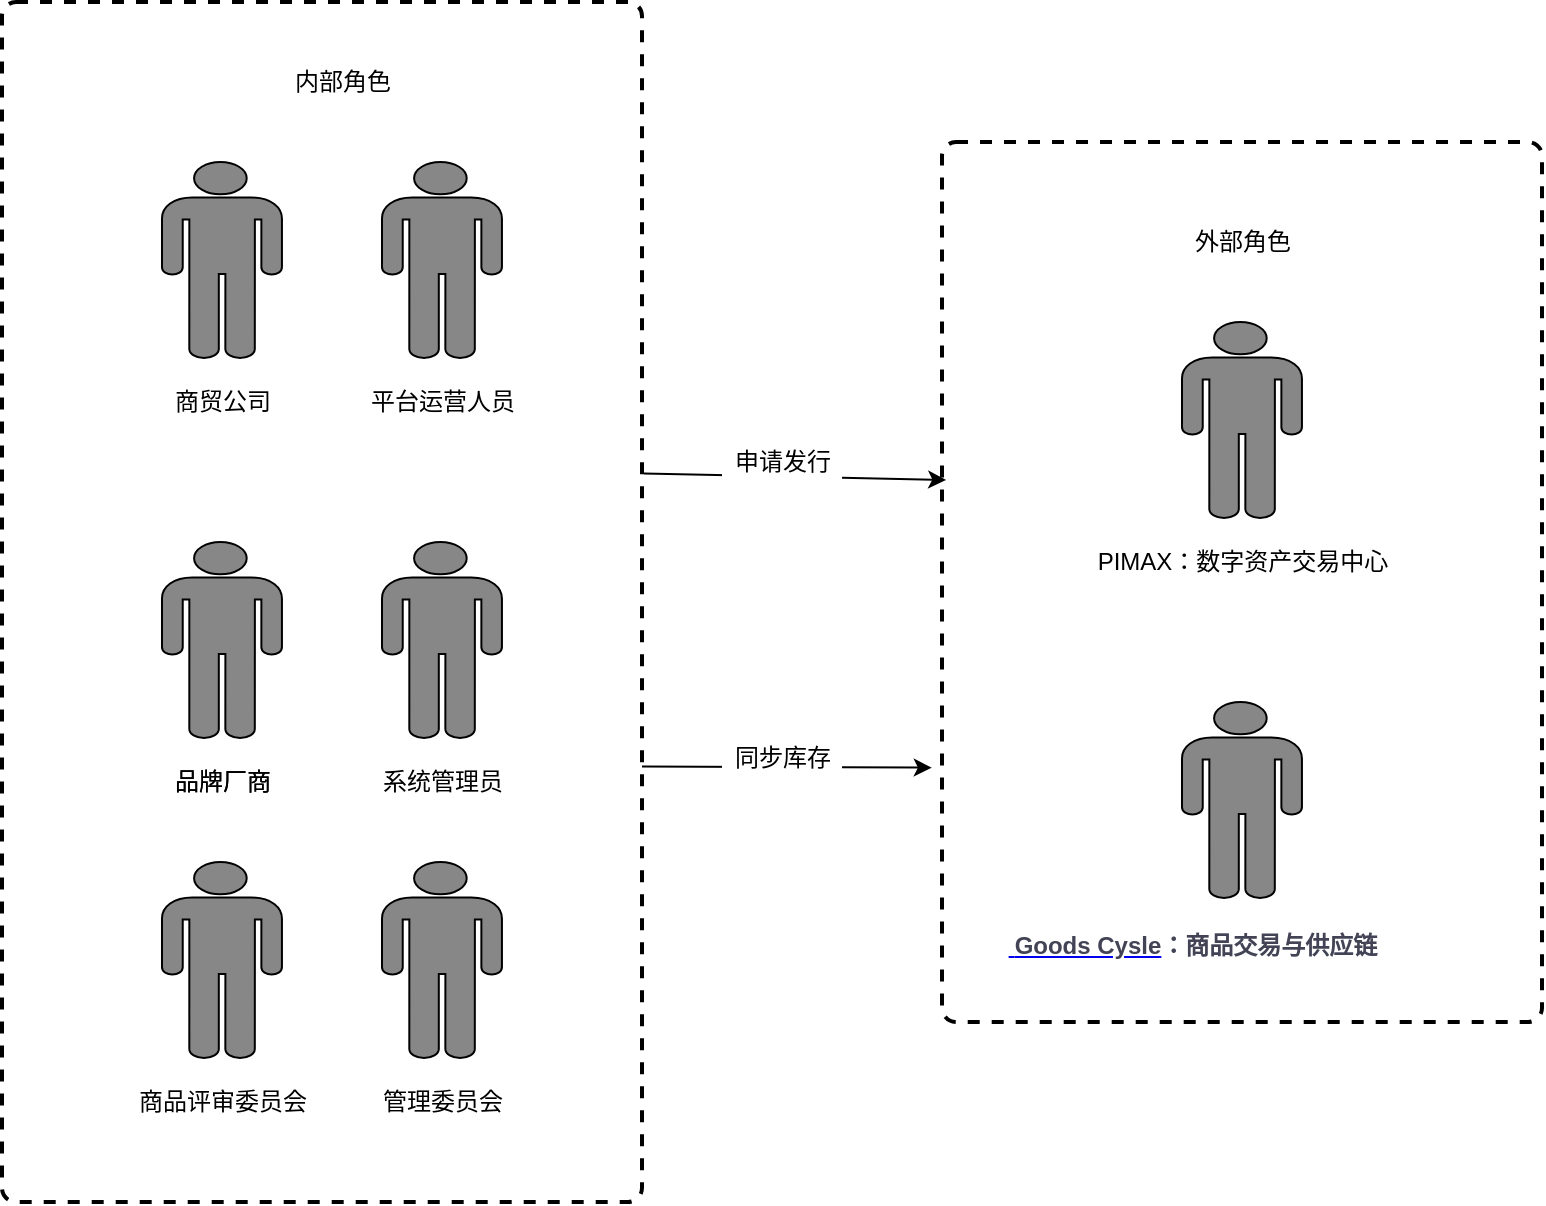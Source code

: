 <mxfile version="12.9.9" type="device"><diagram id="C5RBs43oDa-KdzZeNtuy" name="Page-1"><mxGraphModel dx="1125" dy="806" grid="1" gridSize="10" guides="1" tooltips="1" connect="1" arrows="1" fold="1" page="1" pageScale="1" pageWidth="827" pageHeight="1169" math="0" shadow="0"><root><mxCell id="WIyWlLk6GJQsqaUBKTNV-0"/><mxCell id="WIyWlLk6GJQsqaUBKTNV-1" parent="WIyWlLk6GJQsqaUBKTNV-0"/><mxCell id="i0KWeMydlkzKbAAdDT0D-16" value="" style="rounded=1;whiteSpace=wrap;html=1;absoluteArcSize=1;arcSize=14;strokeWidth=2;dashed=1;" vertex="1" parent="WIyWlLk6GJQsqaUBKTNV-1"><mxGeometry x="510" y="190" width="300" height="440" as="geometry"/></mxCell><mxCell id="i0KWeMydlkzKbAAdDT0D-0" value="" style="rounded=1;whiteSpace=wrap;html=1;absoluteArcSize=1;arcSize=14;strokeWidth=2;dashed=1;" vertex="1" parent="WIyWlLk6GJQsqaUBKTNV-1"><mxGeometry x="40" y="120" width="320" height="600" as="geometry"/></mxCell><mxCell id="i0KWeMydlkzKbAAdDT0D-1" value="" style="shape=mxgraph.signs.people.man_1;html=1;fillColor=#878787;strokeColor=#000000;verticalLabelPosition=bottom;verticalAlign=top;align=center;" vertex="1" parent="WIyWlLk6GJQsqaUBKTNV-1"><mxGeometry x="120" y="200" width="60" height="98" as="geometry"/></mxCell><mxCell id="i0KWeMydlkzKbAAdDT0D-2" value="商贸公司" style="text;html=1;align=center;verticalAlign=middle;resizable=0;points=[];autosize=1;" vertex="1" parent="WIyWlLk6GJQsqaUBKTNV-1"><mxGeometry x="120" y="310" width="60" height="20" as="geometry"/></mxCell><mxCell id="i0KWeMydlkzKbAAdDT0D-3" value="" style="shape=mxgraph.signs.people.man_1;html=1;fillColor=#878787;strokeColor=#000000;verticalLabelPosition=bottom;verticalAlign=top;align=center;" vertex="1" parent="WIyWlLk6GJQsqaUBKTNV-1"><mxGeometry x="230" y="200" width="60" height="98" as="geometry"/></mxCell><mxCell id="i0KWeMydlkzKbAAdDT0D-5" value="" style="shape=mxgraph.signs.people.man_1;html=1;fillColor=#878787;strokeColor=#000000;verticalLabelPosition=bottom;verticalAlign=top;align=center;" vertex="1" parent="WIyWlLk6GJQsqaUBKTNV-1"><mxGeometry x="120" y="390" width="60" height="98" as="geometry"/></mxCell><mxCell id="i0KWeMydlkzKbAAdDT0D-6" value="品牌厂商" style="text;html=1;align=center;verticalAlign=middle;resizable=0;points=[];autosize=1;" vertex="1" parent="WIyWlLk6GJQsqaUBKTNV-1"><mxGeometry x="120" y="500" width="60" height="20" as="geometry"/></mxCell><mxCell id="i0KWeMydlkzKbAAdDT0D-7" value="" style="shape=mxgraph.signs.people.man_1;html=1;fillColor=#878787;strokeColor=#000000;verticalLabelPosition=bottom;verticalAlign=top;align=center;" vertex="1" parent="WIyWlLk6GJQsqaUBKTNV-1"><mxGeometry x="230" y="390" width="60" height="98" as="geometry"/></mxCell><mxCell id="i0KWeMydlkzKbAAdDT0D-8" value="系统管理员" style="text;html=1;align=center;verticalAlign=middle;resizable=0;points=[];autosize=1;" vertex="1" parent="WIyWlLk6GJQsqaUBKTNV-1"><mxGeometry x="220" y="500" width="80" height="20" as="geometry"/></mxCell><mxCell id="i0KWeMydlkzKbAAdDT0D-9" value="" style="shape=mxgraph.signs.people.man_1;html=1;fillColor=#878787;strokeColor=#000000;verticalLabelPosition=bottom;verticalAlign=top;align=center;" vertex="1" parent="WIyWlLk6GJQsqaUBKTNV-1"><mxGeometry x="630" y="280" width="60" height="98" as="geometry"/></mxCell><mxCell id="i0KWeMydlkzKbAAdDT0D-10" value="PIMAX：数字资产交易中心" style="text;html=1;align=center;verticalAlign=middle;resizable=0;points=[];autosize=1;" vertex="1" parent="WIyWlLk6GJQsqaUBKTNV-1"><mxGeometry x="580" y="390" width="160" height="20" as="geometry"/></mxCell><mxCell id="i0KWeMydlkzKbAAdDT0D-11" value="内部角色" style="text;html=1;align=center;verticalAlign=middle;resizable=0;points=[];autosize=1;" vertex="1" parent="WIyWlLk6GJQsqaUBKTNV-1"><mxGeometry x="180" y="150" width="60" height="20" as="geometry"/></mxCell><mxCell id="i0KWeMydlkzKbAAdDT0D-12" value="外部角色" style="text;html=1;align=center;verticalAlign=middle;resizable=0;points=[];autosize=1;" vertex="1" parent="WIyWlLk6GJQsqaUBKTNV-1"><mxGeometry x="630" y="230" width="60" height="20" as="geometry"/></mxCell><mxCell id="i0KWeMydlkzKbAAdDT0D-13" value="" style="shape=mxgraph.signs.people.man_1;html=1;fillColor=#878787;strokeColor=#000000;verticalLabelPosition=bottom;verticalAlign=top;align=center;" vertex="1" parent="WIyWlLk6GJQsqaUBKTNV-1"><mxGeometry x="630" y="470" width="60" height="98" as="geometry"/></mxCell><mxCell id="i0KWeMydlkzKbAAdDT0D-14" value="&lt;h2 style=&quot;margin: 6pt 0cm 6pt 1cm ; text-align: justify ; text-indent: -1cm ; line-height: normal&quot;&gt;&lt;a name=&quot;_Toc37804883&quot; style=&quot;font-size: 12px&quot;&gt;&lt;b&gt;&lt;span lang=&quot;EN-US&quot; style=&quot;font-family: , sans-serif ; color: rgb(66 , 68 , 86)&quot;&gt;&lt;span style=&quot;font-weight: normal ; font-stretch: normal ; line-height: normal ; font-family: &amp;#34;times new roman&amp;#34;&quot;&gt;&amp;nbsp;&lt;/span&gt;&lt;/span&gt;&lt;/b&gt;&lt;b&gt;&lt;span lang=&quot;EN-US&quot; style=&quot;font-family: , sans-serif ; color: rgb(66 , 68 , 86)&quot;&gt;Goods Cysle&lt;/span&gt;&lt;/b&gt;&lt;/a&gt;&lt;b style=&quot;font-size: 12px&quot;&gt;&lt;span style=&quot;font-family: , sans-serif ; color: rgb(66 , 68 , 86)&quot;&gt;：商品交易与供应链&lt;/span&gt;&lt;/b&gt;&lt;/h2&gt;" style="text;html=1;align=center;verticalAlign=middle;resizable=0;points=[];autosize=1;" vertex="1" parent="WIyWlLk6GJQsqaUBKTNV-1"><mxGeometry x="535" y="570" width="200" height="40" as="geometry"/></mxCell><mxCell id="i0KWeMydlkzKbAAdDT0D-17" value="平台运营人员" style="text;html=1;align=center;verticalAlign=middle;resizable=0;points=[];autosize=1;" vertex="1" parent="WIyWlLk6GJQsqaUBKTNV-1"><mxGeometry x="215" y="310" width="90" height="20" as="geometry"/></mxCell><mxCell id="i0KWeMydlkzKbAAdDT0D-18" value="" style="endArrow=classic;html=1;entryX=0.007;entryY=0.384;entryDx=0;entryDy=0;entryPerimeter=0;exitX=1.003;exitY=0.393;exitDx=0;exitDy=0;exitPerimeter=0;" edge="1" parent="WIyWlLk6GJQsqaUBKTNV-1" source="i0KWeMydlkzKbAAdDT0D-0" target="i0KWeMydlkzKbAAdDT0D-16"><mxGeometry width="50" height="50" relative="1" as="geometry"><mxPoint x="359" y="275" as="sourcePoint"/><mxPoint x="440" y="390" as="targetPoint"/></mxGeometry></mxCell><mxCell id="i0KWeMydlkzKbAAdDT0D-19" value="申请发行" style="text;html=1;align=center;verticalAlign=middle;resizable=0;points=[];autosize=1;fillColor=#ffffff;" vertex="1" parent="WIyWlLk6GJQsqaUBKTNV-1"><mxGeometry x="400" y="340" width="60" height="20" as="geometry"/></mxCell><mxCell id="i0KWeMydlkzKbAAdDT0D-20" value="" style="endArrow=classic;html=1;exitX=1;exitY=0.637;exitDx=0;exitDy=0;entryX=-0.017;entryY=0.711;entryDx=0;entryDy=0;entryPerimeter=0;exitPerimeter=0;" edge="1" parent="WIyWlLk6GJQsqaUBKTNV-1" source="i0KWeMydlkzKbAAdDT0D-0" target="i0KWeMydlkzKbAAdDT0D-16"><mxGeometry width="50" height="50" relative="1" as="geometry"><mxPoint x="390" y="440" as="sourcePoint"/><mxPoint x="440" y="390" as="targetPoint"/></mxGeometry></mxCell><mxCell id="i0KWeMydlkzKbAAdDT0D-21" value="同步库存" style="text;html=1;align=center;verticalAlign=middle;resizable=0;points=[];autosize=1;fillColor=#ffffff;" vertex="1" parent="WIyWlLk6GJQsqaUBKTNV-1"><mxGeometry x="400" y="488" width="60" height="20" as="geometry"/></mxCell><mxCell id="i0KWeMydlkzKbAAdDT0D-27" value="品牌厂商" style="text;html=1;align=center;verticalAlign=middle;resizable=0;points=[];autosize=1;" vertex="1" parent="WIyWlLk6GJQsqaUBKTNV-1"><mxGeometry x="120" y="500" width="60" height="20" as="geometry"/></mxCell><mxCell id="i0KWeMydlkzKbAAdDT0D-28" value="" style="shape=mxgraph.signs.people.man_1;html=1;fillColor=#878787;strokeColor=#000000;verticalLabelPosition=bottom;verticalAlign=top;align=center;" vertex="1" parent="WIyWlLk6GJQsqaUBKTNV-1"><mxGeometry x="120" y="550" width="60" height="98" as="geometry"/></mxCell><mxCell id="i0KWeMydlkzKbAAdDT0D-29" value="" style="shape=mxgraph.signs.people.man_1;html=1;fillColor=#878787;strokeColor=#000000;verticalLabelPosition=bottom;verticalAlign=top;align=center;" vertex="1" parent="WIyWlLk6GJQsqaUBKTNV-1"><mxGeometry x="230" y="550" width="60" height="98" as="geometry"/></mxCell><mxCell id="i0KWeMydlkzKbAAdDT0D-30" value="管理委员会" style="text;html=1;align=center;verticalAlign=middle;resizable=0;points=[];autosize=1;" vertex="1" parent="WIyWlLk6GJQsqaUBKTNV-1"><mxGeometry x="220" y="660" width="80" height="20" as="geometry"/></mxCell><mxCell id="i0KWeMydlkzKbAAdDT0D-31" value="商品评审委员会" style="text;html=1;align=center;verticalAlign=middle;resizable=0;points=[];autosize=1;" vertex="1" parent="WIyWlLk6GJQsqaUBKTNV-1"><mxGeometry x="100" y="660" width="100" height="20" as="geometry"/></mxCell></root></mxGraphModel></diagram></mxfile>